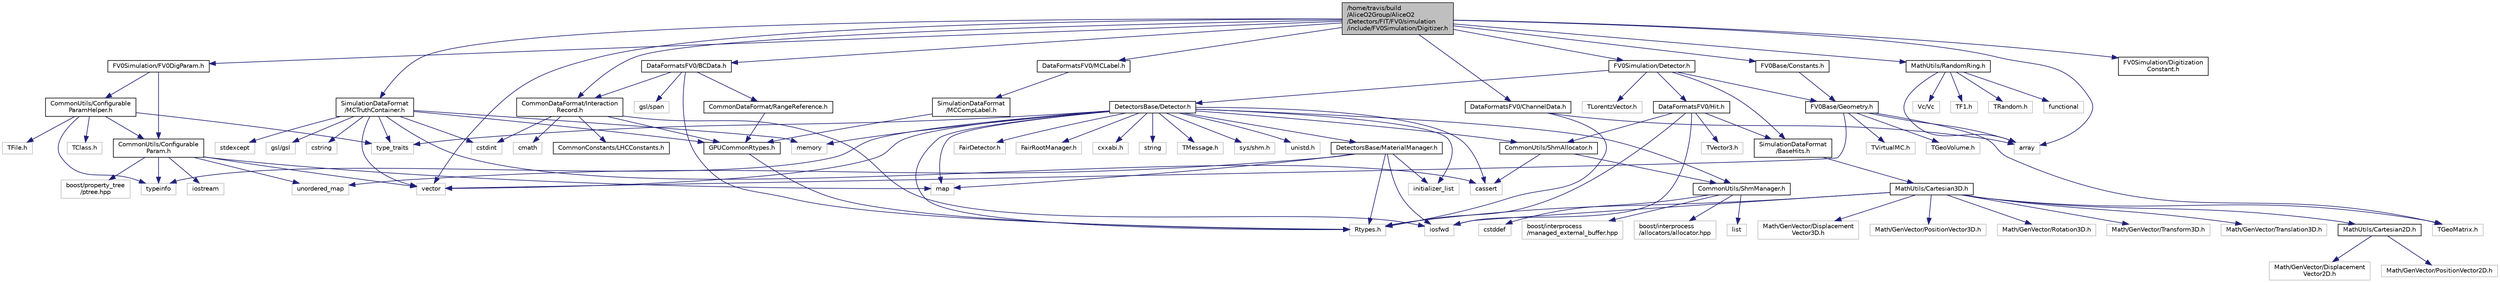 digraph "/home/travis/build/AliceO2Group/AliceO2/Detectors/FIT/FV0/simulation/include/FV0Simulation/Digitizer.h"
{
 // INTERACTIVE_SVG=YES
  bgcolor="transparent";
  edge [fontname="Helvetica",fontsize="10",labelfontname="Helvetica",labelfontsize="10"];
  node [fontname="Helvetica",fontsize="10",shape=record];
  Node0 [label="/home/travis/build\l/AliceO2Group/AliceO2\l/Detectors/FIT/FV0/simulation\l/include/FV0Simulation/Digitizer.h",height=0.2,width=0.4,color="black", fillcolor="grey75", style="filled", fontcolor="black"];
  Node0 -> Node1 [color="midnightblue",fontsize="10",style="solid",fontname="Helvetica"];
  Node1 [label="FV0Base/Constants.h",height=0.2,width=0.4,color="black",URL="$d0/dfe/Detectors_2FIT_2FV0_2base_2include_2FV0Base_2Constants_8h.html"];
  Node1 -> Node2 [color="midnightblue",fontsize="10",style="solid",fontname="Helvetica"];
  Node2 [label="FV0Base/Geometry.h",height=0.2,width=0.4,color="black",URL="$d8/de0/FIT_2FV0_2base_2include_2FV0Base_2Geometry_8h.html"];
  Node2 -> Node3 [color="midnightblue",fontsize="10",style="solid",fontname="Helvetica"];
  Node3 [label="vector",height=0.2,width=0.4,color="grey75"];
  Node2 -> Node4 [color="midnightblue",fontsize="10",style="solid",fontname="Helvetica"];
  Node4 [label="array",height=0.2,width=0.4,color="grey75"];
  Node2 -> Node5 [color="midnightblue",fontsize="10",style="solid",fontname="Helvetica"];
  Node5 [label="TGeoMatrix.h",height=0.2,width=0.4,color="grey75"];
  Node2 -> Node6 [color="midnightblue",fontsize="10",style="solid",fontname="Helvetica"];
  Node6 [label="TGeoVolume.h",height=0.2,width=0.4,color="grey75"];
  Node2 -> Node7 [color="midnightblue",fontsize="10",style="solid",fontname="Helvetica"];
  Node7 [label="TVirtualMC.h",height=0.2,width=0.4,color="grey75"];
  Node0 -> Node8 [color="midnightblue",fontsize="10",style="solid",fontname="Helvetica"];
  Node8 [label="DataFormatsFV0/MCLabel.h",height=0.2,width=0.4,color="black",URL="$dc/d97/DataFormats_2Detectors_2FIT_2FV0_2include_2DataFormatsFV0_2MCLabel_8h.html"];
  Node8 -> Node9 [color="midnightblue",fontsize="10",style="solid",fontname="Helvetica"];
  Node9 [label="SimulationDataFormat\l/MCCompLabel.h",height=0.2,width=0.4,color="black",URL="$d7/dcd/MCCompLabel_8h.html"];
  Node9 -> Node10 [color="midnightblue",fontsize="10",style="solid",fontname="Helvetica"];
  Node10 [label="GPUCommonRtypes.h",height=0.2,width=0.4,color="black",URL="$d2/d45/GPUCommonRtypes_8h.html"];
  Node10 -> Node11 [color="midnightblue",fontsize="10",style="solid",fontname="Helvetica"];
  Node11 [label="Rtypes.h",height=0.2,width=0.4,color="grey75"];
  Node0 -> Node12 [color="midnightblue",fontsize="10",style="solid",fontname="Helvetica"];
  Node12 [label="FV0Simulation/Digitization\lConstant.h",height=0.2,width=0.4,color="black",URL="$dc/d85/DigitizationConstant_8h.html"];
  Node0 -> Node13 [color="midnightblue",fontsize="10",style="solid",fontname="Helvetica"];
  Node13 [label="FV0Simulation/FV0DigParam.h",height=0.2,width=0.4,color="black",URL="$dc/dff/FV0DigParam_8h.html"];
  Node13 -> Node14 [color="midnightblue",fontsize="10",style="solid",fontname="Helvetica"];
  Node14 [label="CommonUtils/Configurable\lParam.h",height=0.2,width=0.4,color="black",URL="$db/d2c/ConfigurableParam_8h.html"];
  Node14 -> Node3 [color="midnightblue",fontsize="10",style="solid",fontname="Helvetica"];
  Node14 -> Node15 [color="midnightblue",fontsize="10",style="solid",fontname="Helvetica"];
  Node15 [label="map",height=0.2,width=0.4,color="grey75"];
  Node14 -> Node16 [color="midnightblue",fontsize="10",style="solid",fontname="Helvetica"];
  Node16 [label="unordered_map",height=0.2,width=0.4,color="grey75"];
  Node14 -> Node17 [color="midnightblue",fontsize="10",style="solid",fontname="Helvetica"];
  Node17 [label="boost/property_tree\l/ptree.hpp",height=0.2,width=0.4,color="grey75"];
  Node14 -> Node18 [color="midnightblue",fontsize="10",style="solid",fontname="Helvetica"];
  Node18 [label="typeinfo",height=0.2,width=0.4,color="grey75"];
  Node14 -> Node19 [color="midnightblue",fontsize="10",style="solid",fontname="Helvetica"];
  Node19 [label="iostream",height=0.2,width=0.4,color="grey75"];
  Node13 -> Node20 [color="midnightblue",fontsize="10",style="solid",fontname="Helvetica"];
  Node20 [label="CommonUtils/Configurable\lParamHelper.h",height=0.2,width=0.4,color="black",URL="$da/d6b/ConfigurableParamHelper_8h.html"];
  Node20 -> Node14 [color="midnightblue",fontsize="10",style="solid",fontname="Helvetica"];
  Node20 -> Node21 [color="midnightblue",fontsize="10",style="solid",fontname="Helvetica"];
  Node21 [label="TClass.h",height=0.2,width=0.4,color="grey75"];
  Node20 -> Node22 [color="midnightblue",fontsize="10",style="solid",fontname="Helvetica"];
  Node22 [label="type_traits",height=0.2,width=0.4,color="grey75"];
  Node20 -> Node18 [color="midnightblue",fontsize="10",style="solid",fontname="Helvetica"];
  Node20 -> Node23 [color="midnightblue",fontsize="10",style="solid",fontname="Helvetica"];
  Node23 [label="TFile.h",height=0.2,width=0.4,color="grey75"];
  Node0 -> Node24 [color="midnightblue",fontsize="10",style="solid",fontname="Helvetica"];
  Node24 [label="DataFormatsFV0/ChannelData.h",height=0.2,width=0.4,color="black",URL="$d0/def/FIT_2FV0_2include_2DataFormatsFV0_2ChannelData_8h.html"];
  Node24 -> Node4 [color="midnightblue",fontsize="10",style="solid",fontname="Helvetica"];
  Node24 -> Node11 [color="midnightblue",fontsize="10",style="solid",fontname="Helvetica"];
  Node0 -> Node25 [color="midnightblue",fontsize="10",style="solid",fontname="Helvetica"];
  Node25 [label="DataFormatsFV0/BCData.h",height=0.2,width=0.4,color="black",URL="$d7/d54/FIT_2FV0_2include_2DataFormatsFV0_2BCData_8h.html"];
  Node25 -> Node26 [color="midnightblue",fontsize="10",style="solid",fontname="Helvetica"];
  Node26 [label="CommonDataFormat/Interaction\lRecord.h",height=0.2,width=0.4,color="black",URL="$d9/d80/InteractionRecord_8h.html"];
  Node26 -> Node10 [color="midnightblue",fontsize="10",style="solid",fontname="Helvetica"];
  Node26 -> Node27 [color="midnightblue",fontsize="10",style="solid",fontname="Helvetica"];
  Node27 [label="iosfwd",height=0.2,width=0.4,color="grey75"];
  Node26 -> Node28 [color="midnightblue",fontsize="10",style="solid",fontname="Helvetica"];
  Node28 [label="cstdint",height=0.2,width=0.4,color="grey75"];
  Node26 -> Node29 [color="midnightblue",fontsize="10",style="solid",fontname="Helvetica"];
  Node29 [label="cmath",height=0.2,width=0.4,color="grey75"];
  Node26 -> Node30 [color="midnightblue",fontsize="10",style="solid",fontname="Helvetica"];
  Node30 [label="CommonConstants/LHCConstants.h",height=0.2,width=0.4,color="black",URL="$d4/dc6/LHCConstants_8h.html",tooltip="Header to collect LHC related constants. "];
  Node25 -> Node31 [color="midnightblue",fontsize="10",style="solid",fontname="Helvetica"];
  Node31 [label="CommonDataFormat/RangeReference.h",height=0.2,width=0.4,color="black",URL="$de/d64/RangeReference_8h.html",tooltip="Class to refer to the 1st entry and N elements of some group in the continuous container. "];
  Node31 -> Node10 [color="midnightblue",fontsize="10",style="solid",fontname="Helvetica"];
  Node25 -> Node11 [color="midnightblue",fontsize="10",style="solid",fontname="Helvetica"];
  Node25 -> Node32 [color="midnightblue",fontsize="10",style="solid",fontname="Helvetica"];
  Node32 [label="gsl/span",height=0.2,width=0.4,color="grey75"];
  Node0 -> Node33 [color="midnightblue",fontsize="10",style="solid",fontname="Helvetica"];
  Node33 [label="FV0Simulation/Detector.h",height=0.2,width=0.4,color="black",URL="$d5/d26/FIT_2FV0_2simulation_2include_2FV0Simulation_2Detector_8h.html"];
  Node33 -> Node34 [color="midnightblue",fontsize="10",style="solid",fontname="Helvetica"];
  Node34 [label="TLorentzVector.h",height=0.2,width=0.4,color="grey75"];
  Node33 -> Node35 [color="midnightblue",fontsize="10",style="solid",fontname="Helvetica"];
  Node35 [label="DataFormatsFV0/Hit.h",height=0.2,width=0.4,color="black",URL="$d7/dd7/DataFormats_2Detectors_2FIT_2FV0_2include_2DataFormatsFV0_2Hit_8h.html"];
  Node35 -> Node27 [color="midnightblue",fontsize="10",style="solid",fontname="Helvetica"];
  Node35 -> Node36 [color="midnightblue",fontsize="10",style="solid",fontname="Helvetica"];
  Node36 [label="SimulationDataFormat\l/BaseHits.h",height=0.2,width=0.4,color="black",URL="$d4/d25/BaseHits_8h.html"];
  Node36 -> Node37 [color="midnightblue",fontsize="10",style="solid",fontname="Helvetica"];
  Node37 [label="MathUtils/Cartesian3D.h",height=0.2,width=0.4,color="black",URL="$dd/d76/Cartesian3D_8h.html"];
  Node37 -> Node38 [color="midnightblue",fontsize="10",style="solid",fontname="Helvetica"];
  Node38 [label="Math/GenVector/Displacement\lVector3D.h",height=0.2,width=0.4,color="grey75"];
  Node37 -> Node39 [color="midnightblue",fontsize="10",style="solid",fontname="Helvetica"];
  Node39 [label="Math/GenVector/PositionVector3D.h",height=0.2,width=0.4,color="grey75"];
  Node37 -> Node40 [color="midnightblue",fontsize="10",style="solid",fontname="Helvetica"];
  Node40 [label="Math/GenVector/Rotation3D.h",height=0.2,width=0.4,color="grey75"];
  Node37 -> Node41 [color="midnightblue",fontsize="10",style="solid",fontname="Helvetica"];
  Node41 [label="Math/GenVector/Transform3D.h",height=0.2,width=0.4,color="grey75"];
  Node37 -> Node42 [color="midnightblue",fontsize="10",style="solid",fontname="Helvetica"];
  Node42 [label="Math/GenVector/Translation3D.h",height=0.2,width=0.4,color="grey75"];
  Node37 -> Node11 [color="midnightblue",fontsize="10",style="solid",fontname="Helvetica"];
  Node37 -> Node5 [color="midnightblue",fontsize="10",style="solid",fontname="Helvetica"];
  Node37 -> Node27 [color="midnightblue",fontsize="10",style="solid",fontname="Helvetica"];
  Node37 -> Node43 [color="midnightblue",fontsize="10",style="solid",fontname="Helvetica"];
  Node43 [label="MathUtils/Cartesian2D.h",height=0.2,width=0.4,color="black",URL="$d2/dd0/Cartesian2D_8h.html"];
  Node43 -> Node44 [color="midnightblue",fontsize="10",style="solid",fontname="Helvetica"];
  Node44 [label="Math/GenVector/Displacement\lVector2D.h",height=0.2,width=0.4,color="grey75"];
  Node43 -> Node45 [color="midnightblue",fontsize="10",style="solid",fontname="Helvetica"];
  Node45 [label="Math/GenVector/PositionVector2D.h",height=0.2,width=0.4,color="grey75"];
  Node35 -> Node11 [color="midnightblue",fontsize="10",style="solid",fontname="Helvetica"];
  Node35 -> Node46 [color="midnightblue",fontsize="10",style="solid",fontname="Helvetica"];
  Node46 [label="TVector3.h",height=0.2,width=0.4,color="grey75"];
  Node35 -> Node47 [color="midnightblue",fontsize="10",style="solid",fontname="Helvetica"];
  Node47 [label="CommonUtils/ShmAllocator.h",height=0.2,width=0.4,color="black",URL="$d0/d91/ShmAllocator_8h.html"];
  Node47 -> Node48 [color="midnightblue",fontsize="10",style="solid",fontname="Helvetica"];
  Node48 [label="CommonUtils/ShmManager.h",height=0.2,width=0.4,color="black",URL="$de/d61/ShmManager_8h.html"];
  Node48 -> Node49 [color="midnightblue",fontsize="10",style="solid",fontname="Helvetica"];
  Node49 [label="list",height=0.2,width=0.4,color="grey75"];
  Node48 -> Node50 [color="midnightblue",fontsize="10",style="solid",fontname="Helvetica"];
  Node50 [label="cstddef",height=0.2,width=0.4,color="grey75"];
  Node48 -> Node51 [color="midnightblue",fontsize="10",style="solid",fontname="Helvetica"];
  Node51 [label="boost/interprocess\l/managed_external_buffer.hpp",height=0.2,width=0.4,color="grey75"];
  Node48 -> Node52 [color="midnightblue",fontsize="10",style="solid",fontname="Helvetica"];
  Node52 [label="boost/interprocess\l/allocators/allocator.hpp",height=0.2,width=0.4,color="grey75"];
  Node47 -> Node53 [color="midnightblue",fontsize="10",style="solid",fontname="Helvetica"];
  Node53 [label="cassert",height=0.2,width=0.4,color="grey75"];
  Node33 -> Node54 [color="midnightblue",fontsize="10",style="solid",fontname="Helvetica"];
  Node54 [label="DetectorsBase/Detector.h",height=0.2,width=0.4,color="black",URL="$d1/d3a/Base_2include_2DetectorsBase_2Detector_8h.html"];
  Node54 -> Node15 [color="midnightblue",fontsize="10",style="solid",fontname="Helvetica"];
  Node54 -> Node3 [color="midnightblue",fontsize="10",style="solid",fontname="Helvetica"];
  Node54 -> Node55 [color="midnightblue",fontsize="10",style="solid",fontname="Helvetica"];
  Node55 [label="initializer_list",height=0.2,width=0.4,color="grey75"];
  Node54 -> Node56 [color="midnightblue",fontsize="10",style="solid",fontname="Helvetica"];
  Node56 [label="memory",height=0.2,width=0.4,color="grey75"];
  Node54 -> Node57 [color="midnightblue",fontsize="10",style="solid",fontname="Helvetica"];
  Node57 [label="FairDetector.h",height=0.2,width=0.4,color="grey75"];
  Node54 -> Node58 [color="midnightblue",fontsize="10",style="solid",fontname="Helvetica"];
  Node58 [label="FairRootManager.h",height=0.2,width=0.4,color="grey75"];
  Node54 -> Node59 [color="midnightblue",fontsize="10",style="solid",fontname="Helvetica"];
  Node59 [label="DetectorsBase/MaterialManager.h",height=0.2,width=0.4,color="black",URL="$d0/d9a/MaterialManager_8h.html"];
  Node59 -> Node11 [color="midnightblue",fontsize="10",style="solid",fontname="Helvetica"];
  Node59 -> Node15 [color="midnightblue",fontsize="10",style="solid",fontname="Helvetica"];
  Node59 -> Node16 [color="midnightblue",fontsize="10",style="solid",fontname="Helvetica"];
  Node59 -> Node55 [color="midnightblue",fontsize="10",style="solid",fontname="Helvetica"];
  Node59 -> Node27 [color="midnightblue",fontsize="10",style="solid",fontname="Helvetica"];
  Node54 -> Node11 [color="midnightblue",fontsize="10",style="solid",fontname="Helvetica"];
  Node54 -> Node60 [color="midnightblue",fontsize="10",style="solid",fontname="Helvetica"];
  Node60 [label="cxxabi.h",height=0.2,width=0.4,color="grey75"];
  Node54 -> Node18 [color="midnightblue",fontsize="10",style="solid",fontname="Helvetica"];
  Node54 -> Node22 [color="midnightblue",fontsize="10",style="solid",fontname="Helvetica"];
  Node54 -> Node61 [color="midnightblue",fontsize="10",style="solid",fontname="Helvetica"];
  Node61 [label="string",height=0.2,width=0.4,color="grey75"];
  Node54 -> Node62 [color="midnightblue",fontsize="10",style="solid",fontname="Helvetica"];
  Node62 [label="TMessage.h",height=0.2,width=0.4,color="grey75"];
  Node54 -> Node48 [color="midnightblue",fontsize="10",style="solid",fontname="Helvetica"];
  Node54 -> Node47 [color="midnightblue",fontsize="10",style="solid",fontname="Helvetica"];
  Node54 -> Node63 [color="midnightblue",fontsize="10",style="solid",fontname="Helvetica"];
  Node63 [label="sys/shm.h",height=0.2,width=0.4,color="grey75"];
  Node54 -> Node64 [color="midnightblue",fontsize="10",style="solid",fontname="Helvetica"];
  Node64 [label="unistd.h",height=0.2,width=0.4,color="grey75"];
  Node54 -> Node53 [color="midnightblue",fontsize="10",style="solid",fontname="Helvetica"];
  Node33 -> Node2 [color="midnightblue",fontsize="10",style="solid",fontname="Helvetica"];
  Node33 -> Node36 [color="midnightblue",fontsize="10",style="solid",fontname="Helvetica"];
  Node0 -> Node65 [color="midnightblue",fontsize="10",style="solid",fontname="Helvetica"];
  Node65 [label="SimulationDataFormat\l/MCTruthContainer.h",height=0.2,width=0.4,color="black",URL="$db/d14/MCTruthContainer_8h.html",tooltip="Definition of a container to keep Monte Carlo truth external to simulation objects. "];
  Node65 -> Node10 [color="midnightblue",fontsize="10",style="solid",fontname="Helvetica"];
  Node65 -> Node28 [color="midnightblue",fontsize="10",style="solid",fontname="Helvetica"];
  Node65 -> Node53 [color="midnightblue",fontsize="10",style="solid",fontname="Helvetica"];
  Node65 -> Node66 [color="midnightblue",fontsize="10",style="solid",fontname="Helvetica"];
  Node66 [label="stdexcept",height=0.2,width=0.4,color="grey75"];
  Node65 -> Node67 [color="midnightblue",fontsize="10",style="solid",fontname="Helvetica"];
  Node67 [label="gsl/gsl",height=0.2,width=0.4,color="grey75"];
  Node65 -> Node22 [color="midnightblue",fontsize="10",style="solid",fontname="Helvetica"];
  Node65 -> Node68 [color="midnightblue",fontsize="10",style="solid",fontname="Helvetica"];
  Node68 [label="cstring",height=0.2,width=0.4,color="grey75"];
  Node65 -> Node56 [color="midnightblue",fontsize="10",style="solid",fontname="Helvetica"];
  Node65 -> Node3 [color="midnightblue",fontsize="10",style="solid",fontname="Helvetica"];
  Node0 -> Node69 [color="midnightblue",fontsize="10",style="solid",fontname="Helvetica"];
  Node69 [label="MathUtils/RandomRing.h",height=0.2,width=0.4,color="black",URL="$db/dac/RandomRing_8h.html"];
  Node69 -> Node70 [color="midnightblue",fontsize="10",style="solid",fontname="Helvetica"];
  Node70 [label="Vc/Vc",height=0.2,width=0.4,color="grey75"];
  Node69 -> Node4 [color="midnightblue",fontsize="10",style="solid",fontname="Helvetica"];
  Node69 -> Node71 [color="midnightblue",fontsize="10",style="solid",fontname="Helvetica"];
  Node71 [label="TF1.h",height=0.2,width=0.4,color="grey75"];
  Node69 -> Node72 [color="midnightblue",fontsize="10",style="solid",fontname="Helvetica"];
  Node72 [label="TRandom.h",height=0.2,width=0.4,color="grey75"];
  Node69 -> Node73 [color="midnightblue",fontsize="10",style="solid",fontname="Helvetica"];
  Node73 [label="functional",height=0.2,width=0.4,color="grey75"];
  Node0 -> Node26 [color="midnightblue",fontsize="10",style="solid",fontname="Helvetica"];
  Node0 -> Node4 [color="midnightblue",fontsize="10",style="solid",fontname="Helvetica"];
  Node0 -> Node3 [color="midnightblue",fontsize="10",style="solid",fontname="Helvetica"];
}
